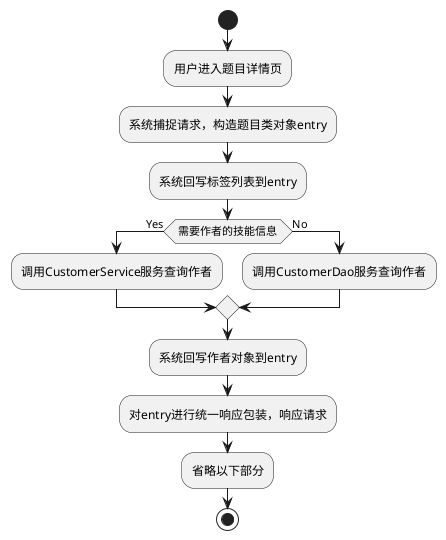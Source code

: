 @startuml
skinparam classFontSize 10.5
start

:用户进入题目详情页;
:系统捕捉请求，构造题目类对象entry;
:系统回写标签列表到entry;
if ( 需要作者的技能信息 ) then (Yes)
:调用CustomerService服务查询作者;
else (No)
:调用CustomerDao服务查询作者;
endif
:系统回写作者对象到entry;
:对entry进行统一响应包装，响应请求;
:省略以下部分;

stop

@enduml
